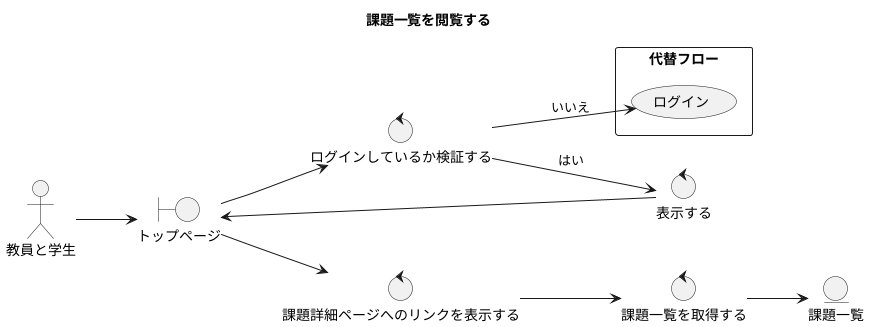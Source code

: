 @startuml

title 課題一覧を閲覧する 

left to right direction

actor 教員と学生 as User
boundary トップページ
control 表示する
control ログインしているか検証する
control 課題詳細ページへのリンクを表示する
control 課題一覧を取得する
entity 課題一覧

User --> トップページ
トップページ --> ログインしているか検証する
ログインしているか検証する --> 表示する : はい
表示する --> トップページ
トップページ --> 課題詳細ページへのリンクを表示する
課題詳細ページへのリンクを表示する --> 課題一覧を取得する
課題一覧を取得する --> 課題一覧

rectangle 代替フロー {
    usecase ログイン

    ログインしているか検証する --> ログイン : いいえ
}

@enduml
